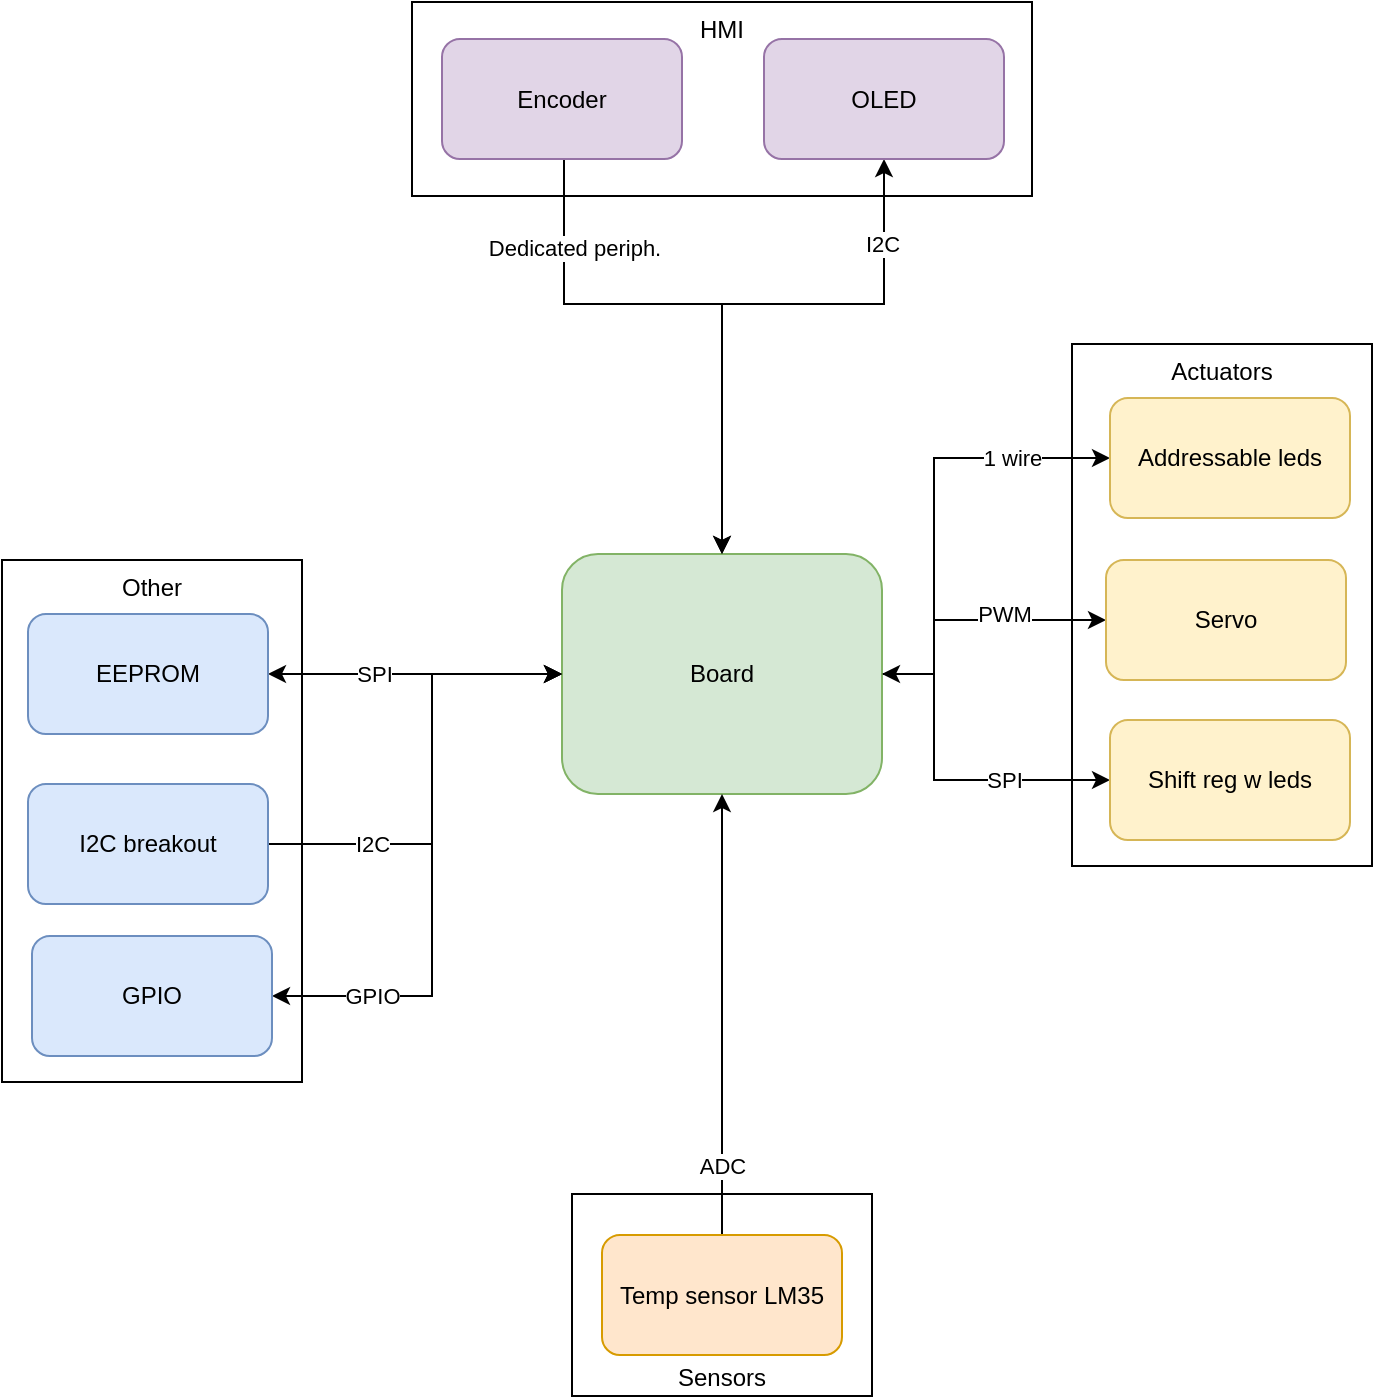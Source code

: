 <mxfile version="24.5.3" type="device">
  <diagram id="C5RBs43oDa-KdzZeNtuy" name="Page-1">
    <mxGraphModel dx="1179" dy="683" grid="1" gridSize="10" guides="1" tooltips="1" connect="1" arrows="1" fold="1" page="1" pageScale="1" pageWidth="827" pageHeight="1169" math="0" shadow="0">
      <root>
        <mxCell id="WIyWlLk6GJQsqaUBKTNV-0" />
        <mxCell id="WIyWlLk6GJQsqaUBKTNV-1" parent="WIyWlLk6GJQsqaUBKTNV-0" />
        <mxCell id="BNZY-GQQ6ccpOPCzlgzK-45" value="HMI" style="rounded=0;whiteSpace=wrap;html=1;verticalAlign=top;" parent="WIyWlLk6GJQsqaUBKTNV-1" vertex="1">
          <mxGeometry x="260" y="269" width="310" height="97" as="geometry" />
        </mxCell>
        <mxCell id="BNZY-GQQ6ccpOPCzlgzK-42" value="Sensors" style="rounded=0;whiteSpace=wrap;html=1;verticalAlign=bottom;" parent="WIyWlLk6GJQsqaUBKTNV-1" vertex="1">
          <mxGeometry x="340" y="865" width="150" height="101" as="geometry" />
        </mxCell>
        <mxCell id="BNZY-GQQ6ccpOPCzlgzK-40" value="Actuators" style="rounded=0;whiteSpace=wrap;html=1;verticalAlign=top;" parent="WIyWlLk6GJQsqaUBKTNV-1" vertex="1">
          <mxGeometry x="590" y="440" width="150" height="261" as="geometry" />
        </mxCell>
        <mxCell id="BNZY-GQQ6ccpOPCzlgzK-19" value="1 wire" style="edgeStyle=orthogonalEdgeStyle;rounded=0;orthogonalLoop=1;jettySize=auto;html=1;entryX=0;entryY=0.5;entryDx=0;entryDy=0;exitX=1;exitY=0.5;exitDx=0;exitDy=0;" parent="WIyWlLk6GJQsqaUBKTNV-1" source="BNZY-GQQ6ccpOPCzlgzK-0" target="BNZY-GQQ6ccpOPCzlgzK-18" edge="1">
          <mxGeometry x="0.559" relative="1" as="geometry">
            <Array as="points">
              <mxPoint x="521" y="605" />
              <mxPoint x="521" y="497" />
            </Array>
            <mxPoint as="offset" />
            <mxPoint x="585" y="515" as="targetPoint" />
          </mxGeometry>
        </mxCell>
        <mxCell id="sVcyXuBf6ooVwLhxNdBt-4" style="edgeStyle=orthogonalEdgeStyle;rounded=0;orthogonalLoop=1;jettySize=auto;html=1;exitX=1;exitY=0.5;exitDx=0;exitDy=0;entryX=0;entryY=0.5;entryDx=0;entryDy=0;" parent="WIyWlLk6GJQsqaUBKTNV-1" source="BNZY-GQQ6ccpOPCzlgzK-0" target="vwfZsnpsiUT7no4WMjxy-0" edge="1">
          <mxGeometry relative="1" as="geometry">
            <Array as="points">
              <mxPoint x="521" y="605" />
              <mxPoint x="521" y="578" />
            </Array>
            <mxPoint x="644" y="578" as="targetPoint" />
          </mxGeometry>
        </mxCell>
        <mxCell id="vwfZsnpsiUT7no4WMjxy-1" value="PWM" style="edgeLabel;html=1;align=center;verticalAlign=middle;resizable=0;points=[];" vertex="1" connectable="0" parent="sVcyXuBf6ooVwLhxNdBt-4">
          <mxGeometry x="0.19" y="3" relative="1" as="geometry">
            <mxPoint x="5" as="offset" />
          </mxGeometry>
        </mxCell>
        <mxCell id="vwfZsnpsiUT7no4WMjxy-4" style="edgeStyle=orthogonalEdgeStyle;rounded=0;orthogonalLoop=1;jettySize=auto;html=1;exitX=0;exitY=0.5;exitDx=0;exitDy=0;entryX=1;entryY=0.5;entryDx=0;entryDy=0;" edge="1" parent="WIyWlLk6GJQsqaUBKTNV-1" source="BNZY-GQQ6ccpOPCzlgzK-0" target="vwfZsnpsiUT7no4WMjxy-2">
          <mxGeometry relative="1" as="geometry">
            <Array as="points">
              <mxPoint x="270" y="605" />
              <mxPoint x="270" y="690" />
            </Array>
          </mxGeometry>
        </mxCell>
        <mxCell id="vwfZsnpsiUT7no4WMjxy-6" style="edgeStyle=orthogonalEdgeStyle;rounded=0;orthogonalLoop=1;jettySize=auto;html=1;exitX=0;exitY=0.5;exitDx=0;exitDy=0;entryX=1;entryY=0.5;entryDx=0;entryDy=0;" edge="1" parent="WIyWlLk6GJQsqaUBKTNV-1" source="BNZY-GQQ6ccpOPCzlgzK-0" target="vwfZsnpsiUT7no4WMjxy-2">
          <mxGeometry relative="1" as="geometry">
            <Array as="points">
              <mxPoint x="270" y="605" />
              <mxPoint x="270" y="690" />
            </Array>
          </mxGeometry>
        </mxCell>
        <mxCell id="BNZY-GQQ6ccpOPCzlgzK-0" value="Board" style="rounded=1;whiteSpace=wrap;html=1;fillColor=#d5e8d4;strokeColor=#82b366;" parent="WIyWlLk6GJQsqaUBKTNV-1" vertex="1">
          <mxGeometry x="335" y="545" width="160" height="120" as="geometry" />
        </mxCell>
        <mxCell id="VwEL4zslP9OhHKFk7XXc-13" style="edgeStyle=orthogonalEdgeStyle;rounded=0;orthogonalLoop=1;jettySize=auto;html=1;exitX=0.5;exitY=0;exitDx=0;exitDy=0;entryX=0.5;entryY=1;entryDx=0;entryDy=0;" parent="WIyWlLk6GJQsqaUBKTNV-1" source="BNZY-GQQ6ccpOPCzlgzK-6" target="BNZY-GQQ6ccpOPCzlgzK-0" edge="1">
          <mxGeometry relative="1" as="geometry">
            <Array as="points">
              <mxPoint x="415" y="860" />
              <mxPoint x="415" y="860" />
            </Array>
          </mxGeometry>
        </mxCell>
        <mxCell id="sVcyXuBf6ooVwLhxNdBt-35" value="ADC" style="edgeLabel;html=1;align=center;verticalAlign=middle;resizable=0;points=[];" parent="VwEL4zslP9OhHKFk7XXc-13" vertex="1" connectable="0">
          <mxGeometry x="-0.79" relative="1" as="geometry">
            <mxPoint y="-12" as="offset" />
          </mxGeometry>
        </mxCell>
        <mxCell id="BNZY-GQQ6ccpOPCzlgzK-6" value="Temp sensor LM35" style="whiteSpace=wrap;html=1;rounded=1;fillColor=#ffe6cc;strokeColor=#d79b00;" parent="WIyWlLk6GJQsqaUBKTNV-1" vertex="1">
          <mxGeometry x="355" y="885.5" width="120" height="60" as="geometry" />
        </mxCell>
        <mxCell id="BNZY-GQQ6ccpOPCzlgzK-18" value="Addressable leds" style="whiteSpace=wrap;html=1;rounded=1;fillColor=#fff2cc;strokeColor=#d6b656;" parent="WIyWlLk6GJQsqaUBKTNV-1" vertex="1">
          <mxGeometry x="609" y="467" width="120" height="60" as="geometry" />
        </mxCell>
        <mxCell id="sVcyXuBf6ooVwLhxNdBt-8" style="edgeStyle=orthogonalEdgeStyle;rounded=0;orthogonalLoop=1;jettySize=auto;html=1;exitX=0.5;exitY=1;exitDx=0;exitDy=0;entryX=0.5;entryY=0;entryDx=0;entryDy=0;startArrow=classic;startFill=1;" parent="WIyWlLk6GJQsqaUBKTNV-1" source="sVcyXuBf6ooVwLhxNdBt-7" target="BNZY-GQQ6ccpOPCzlgzK-0" edge="1">
          <mxGeometry relative="1" as="geometry">
            <Array as="points">
              <mxPoint x="496" y="420" />
              <mxPoint x="415" y="420" />
            </Array>
          </mxGeometry>
        </mxCell>
        <mxCell id="sVcyXuBf6ooVwLhxNdBt-9" value="I2C" style="edgeLabel;html=1;align=center;verticalAlign=middle;resizable=0;points=[];" parent="sVcyXuBf6ooVwLhxNdBt-8" vertex="1" connectable="0">
          <mxGeometry x="-0.33" y="-2" relative="1" as="geometry">
            <mxPoint x="20" y="-28" as="offset" />
          </mxGeometry>
        </mxCell>
        <mxCell id="sVcyXuBf6ooVwLhxNdBt-7" value="OLED" style="whiteSpace=wrap;html=1;rounded=1;fillColor=#e1d5e7;strokeColor=#9673a6;" parent="WIyWlLk6GJQsqaUBKTNV-1" vertex="1">
          <mxGeometry x="436" y="287.5" width="120" height="60" as="geometry" />
        </mxCell>
        <mxCell id="sVcyXuBf6ooVwLhxNdBt-11" style="edgeStyle=orthogonalEdgeStyle;rounded=0;orthogonalLoop=1;jettySize=auto;html=1;exitX=0.5;exitY=1;exitDx=0;exitDy=0;entryX=0.5;entryY=0;entryDx=0;entryDy=0;" parent="WIyWlLk6GJQsqaUBKTNV-1" source="sVcyXuBf6ooVwLhxNdBt-10" target="BNZY-GQQ6ccpOPCzlgzK-0" edge="1">
          <mxGeometry relative="1" as="geometry">
            <Array as="points">
              <mxPoint x="336" y="348" />
              <mxPoint x="336" y="420" />
              <mxPoint x="415" y="420" />
            </Array>
          </mxGeometry>
        </mxCell>
        <mxCell id="sVcyXuBf6ooVwLhxNdBt-12" value="Dedicated periph." style="edgeLabel;html=1;align=center;verticalAlign=middle;resizable=0;points=[];" parent="sVcyXuBf6ooVwLhxNdBt-11" vertex="1" connectable="0">
          <mxGeometry x="-0.579" relative="1" as="geometry">
            <mxPoint x="5" y="-13" as="offset" />
          </mxGeometry>
        </mxCell>
        <mxCell id="sVcyXuBf6ooVwLhxNdBt-10" value="Encoder" style="whiteSpace=wrap;html=1;rounded=1;fillColor=#e1d5e7;strokeColor=#9673a6;" parent="WIyWlLk6GJQsqaUBKTNV-1" vertex="1">
          <mxGeometry x="275" y="287.5" width="120" height="60" as="geometry" />
        </mxCell>
        <mxCell id="sVcyXuBf6ooVwLhxNdBt-28" style="edgeStyle=orthogonalEdgeStyle;rounded=0;orthogonalLoop=1;jettySize=auto;html=1;exitX=0;exitY=0.5;exitDx=0;exitDy=0;entryX=1;entryY=0.5;entryDx=0;entryDy=0;startArrow=classic;startFill=1;" parent="WIyWlLk6GJQsqaUBKTNV-1" source="sVcyXuBf6ooVwLhxNdBt-20" target="BNZY-GQQ6ccpOPCzlgzK-0" edge="1">
          <mxGeometry relative="1" as="geometry">
            <Array as="points">
              <mxPoint x="521" y="658" />
              <mxPoint x="521" y="605" />
            </Array>
          </mxGeometry>
        </mxCell>
        <mxCell id="sVcyXuBf6ooVwLhxNdBt-29" value="SPI" style="edgeLabel;html=1;align=center;verticalAlign=middle;resizable=0;points=[];" parent="sVcyXuBf6ooVwLhxNdBt-28" vertex="1" connectable="0">
          <mxGeometry x="-0.354" y="-3" relative="1" as="geometry">
            <mxPoint x="1" y="3" as="offset" />
          </mxGeometry>
        </mxCell>
        <mxCell id="sVcyXuBf6ooVwLhxNdBt-20" value="Shift reg w leds" style="whiteSpace=wrap;html=1;rounded=1;fillColor=#fff2cc;strokeColor=#d6b656;" parent="WIyWlLk6GJQsqaUBKTNV-1" vertex="1">
          <mxGeometry x="609" y="628" width="120" height="60" as="geometry" />
        </mxCell>
        <mxCell id="sVcyXuBf6ooVwLhxNdBt-30" value="Other" style="rounded=0;whiteSpace=wrap;html=1;verticalAlign=top;" parent="WIyWlLk6GJQsqaUBKTNV-1" vertex="1">
          <mxGeometry x="55" y="548" width="150" height="261" as="geometry" />
        </mxCell>
        <mxCell id="sVcyXuBf6ooVwLhxNdBt-36" style="edgeStyle=orthogonalEdgeStyle;rounded=0;orthogonalLoop=1;jettySize=auto;html=1;exitX=1;exitY=0.5;exitDx=0;exitDy=0;entryX=0;entryY=0.5;entryDx=0;entryDy=0;startArrow=classic;startFill=1;" parent="WIyWlLk6GJQsqaUBKTNV-1" source="sVcyXuBf6ooVwLhxNdBt-31" target="BNZY-GQQ6ccpOPCzlgzK-0" edge="1">
          <mxGeometry relative="1" as="geometry">
            <Array as="points">
              <mxPoint x="298" y="605" />
              <mxPoint x="298" y="605" />
            </Array>
          </mxGeometry>
        </mxCell>
        <mxCell id="sVcyXuBf6ooVwLhxNdBt-39" value="SPI" style="edgeLabel;html=1;align=center;verticalAlign=middle;resizable=0;points=[];" parent="sVcyXuBf6ooVwLhxNdBt-36" vertex="1" connectable="0">
          <mxGeometry x="-0.573" y="-1" relative="1" as="geometry">
            <mxPoint x="21" y="-1" as="offset" />
          </mxGeometry>
        </mxCell>
        <mxCell id="sVcyXuBf6ooVwLhxNdBt-31" value="EEPROM" style="whiteSpace=wrap;html=1;rounded=1;fillColor=#dae8fc;strokeColor=#6c8ebf;" parent="WIyWlLk6GJQsqaUBKTNV-1" vertex="1">
          <mxGeometry x="68" y="575" width="120" height="60" as="geometry" />
        </mxCell>
        <mxCell id="sVcyXuBf6ooVwLhxNdBt-33" value="SPI" style="edgeLabel;html=1;align=center;verticalAlign=middle;resizable=0;points=[];" parent="WIyWlLk6GJQsqaUBKTNV-1" vertex="1" connectable="0">
          <mxGeometry x="89.552" y="790.444" as="geometry" />
        </mxCell>
        <mxCell id="sVcyXuBf6ooVwLhxNdBt-38" style="edgeStyle=orthogonalEdgeStyle;rounded=0;orthogonalLoop=1;jettySize=auto;html=1;exitX=1;exitY=0.5;exitDx=0;exitDy=0;entryX=0;entryY=0.5;entryDx=0;entryDy=0;startArrow=classic;startFill=1;" parent="WIyWlLk6GJQsqaUBKTNV-1" source="sVcyXuBf6ooVwLhxNdBt-34" target="BNZY-GQQ6ccpOPCzlgzK-0" edge="1">
          <mxGeometry relative="1" as="geometry">
            <Array as="points">
              <mxPoint x="270" y="766" />
              <mxPoint x="270" y="605" />
            </Array>
          </mxGeometry>
        </mxCell>
        <mxCell id="sVcyXuBf6ooVwLhxNdBt-41" value="GPIO" style="edgeLabel;html=1;align=center;verticalAlign=middle;resizable=0;points=[];" parent="sVcyXuBf6ooVwLhxNdBt-38" vertex="1" connectable="0">
          <mxGeometry x="-0.735" y="-2" relative="1" as="geometry">
            <mxPoint x="9" y="-2" as="offset" />
          </mxGeometry>
        </mxCell>
        <mxCell id="sVcyXuBf6ooVwLhxNdBt-34" value="GPIO" style="whiteSpace=wrap;html=1;rounded=1;fillColor=#dae8fc;strokeColor=#6c8ebf;" parent="WIyWlLk6GJQsqaUBKTNV-1" vertex="1">
          <mxGeometry x="70" y="736" width="120" height="60" as="geometry" />
        </mxCell>
        <mxCell id="vwfZsnpsiUT7no4WMjxy-0" value="Servo" style="whiteSpace=wrap;html=1;rounded=1;fillColor=#fff2cc;strokeColor=#d6b656;" vertex="1" parent="WIyWlLk6GJQsqaUBKTNV-1">
          <mxGeometry x="607" y="548" width="120" height="60" as="geometry" />
        </mxCell>
        <mxCell id="vwfZsnpsiUT7no4WMjxy-3" style="edgeStyle=orthogonalEdgeStyle;rounded=0;orthogonalLoop=1;jettySize=auto;html=1;exitX=1;exitY=0.5;exitDx=0;exitDy=0;entryX=0;entryY=0.5;entryDx=0;entryDy=0;" edge="1" parent="WIyWlLk6GJQsqaUBKTNV-1" source="vwfZsnpsiUT7no4WMjxy-2" target="BNZY-GQQ6ccpOPCzlgzK-0">
          <mxGeometry relative="1" as="geometry">
            <Array as="points">
              <mxPoint x="270" y="690" />
              <mxPoint x="270" y="605" />
            </Array>
          </mxGeometry>
        </mxCell>
        <mxCell id="vwfZsnpsiUT7no4WMjxy-5" value="I2C" style="edgeLabel;html=1;align=center;verticalAlign=middle;resizable=0;points=[];" vertex="1" connectable="0" parent="vwfZsnpsiUT7no4WMjxy-3">
          <mxGeometry x="-0.63" relative="1" as="geometry">
            <mxPoint x="9" as="offset" />
          </mxGeometry>
        </mxCell>
        <mxCell id="vwfZsnpsiUT7no4WMjxy-2" value="I2C breakout" style="whiteSpace=wrap;html=1;rounded=1;fillColor=#dae8fc;strokeColor=#6c8ebf;" vertex="1" parent="WIyWlLk6GJQsqaUBKTNV-1">
          <mxGeometry x="68" y="660" width="120" height="60" as="geometry" />
        </mxCell>
      </root>
    </mxGraphModel>
  </diagram>
</mxfile>
